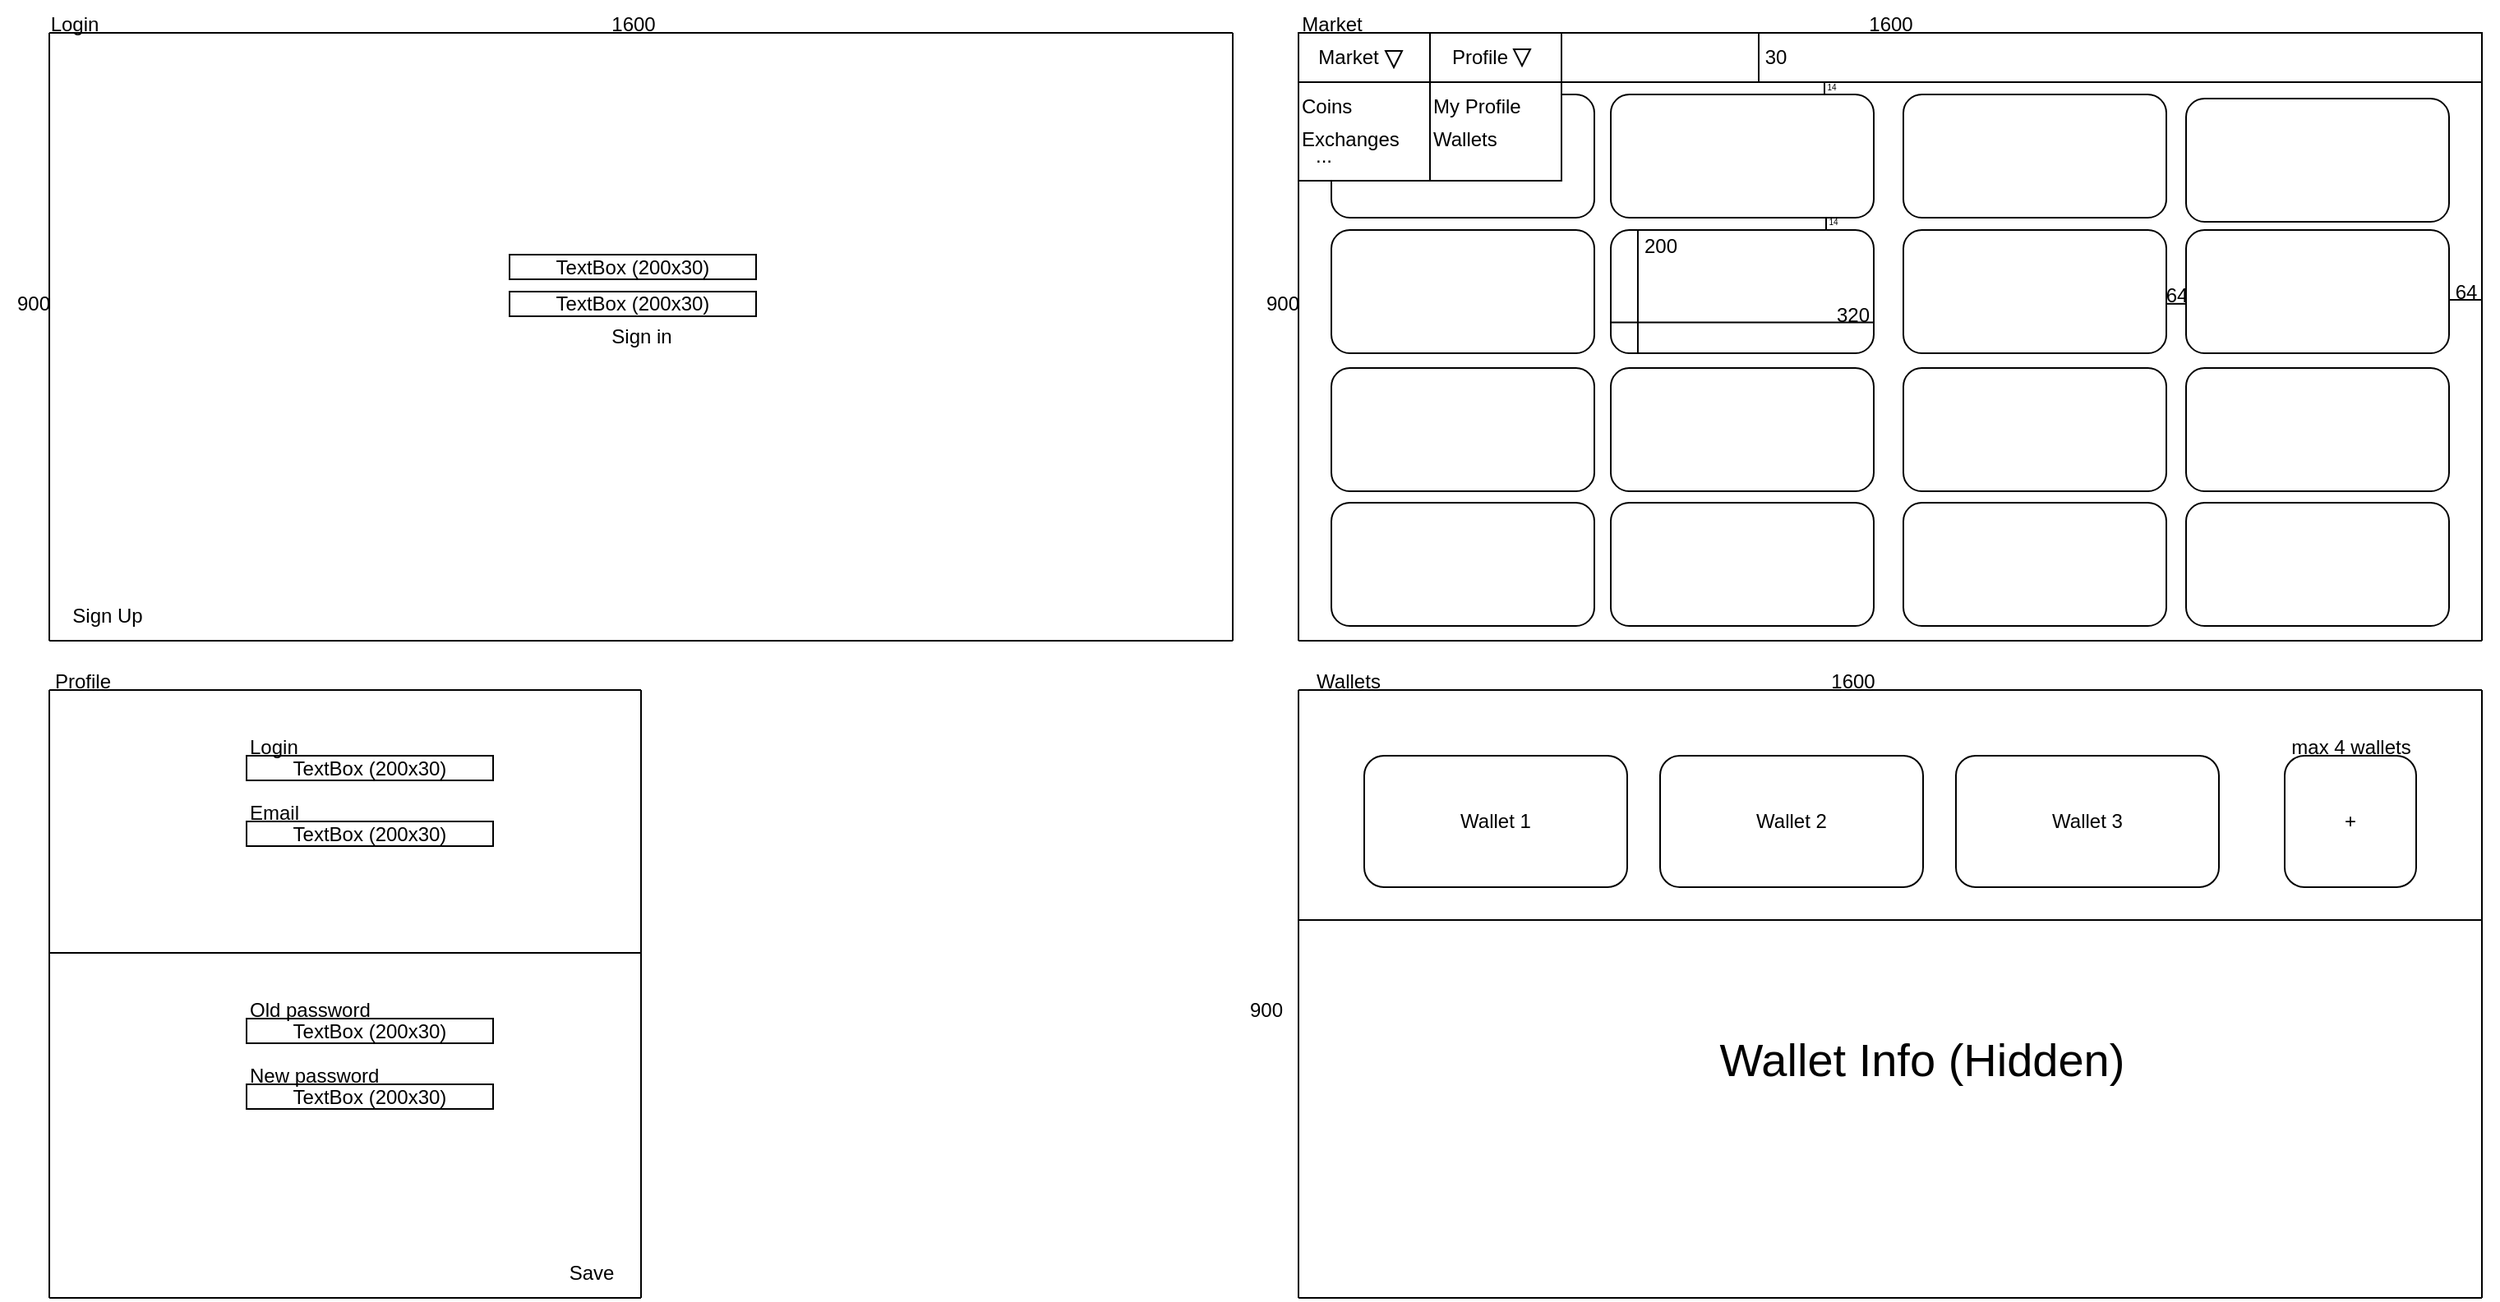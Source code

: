 <mxfile version="21.0.2" type="device"><diagram name="Страница 1" id="u4-OgJHQ7Kakas6WqFyx"><mxGraphModel dx="819" dy="432" grid="1" gridSize="10" guides="1" tooltips="1" connect="1" arrows="1" fold="1" page="1" pageScale="1" pageWidth="2336" pageHeight="1654" math="0" shadow="0"><root><mxCell id="0"/><mxCell id="1" parent="0"/><mxCell id="F4NSEFGi7sayrK1fiGAG-82" value="" style="rounded=1;whiteSpace=wrap;html=1;" vertex="1" parent="1"><mxGeometry x="820" y="77.5" width="160" height="75" as="geometry"/></mxCell><mxCell id="F4NSEFGi7sayrK1fiGAG-2" value="" style="endArrow=none;html=1;rounded=0;" edge="1" parent="1"><mxGeometry width="50" height="50" relative="1" as="geometry"><mxPoint x="40" y="40" as="sourcePoint"/><mxPoint x="760" y="40" as="targetPoint"/></mxGeometry></mxCell><mxCell id="F4NSEFGi7sayrK1fiGAG-3" value="1600" style="text;html=1;align=center;verticalAlign=middle;resizable=0;points=[];autosize=1;strokeColor=none;fillColor=none;" vertex="1" parent="1"><mxGeometry x="370" y="20" width="50" height="30" as="geometry"/></mxCell><mxCell id="F4NSEFGi7sayrK1fiGAG-4" value="" style="endArrow=none;html=1;rounded=0;" edge="1" parent="1"><mxGeometry width="50" height="50" relative="1" as="geometry"><mxPoint x="40" y="410" as="sourcePoint"/><mxPoint x="40" y="40" as="targetPoint"/></mxGeometry></mxCell><mxCell id="F4NSEFGi7sayrK1fiGAG-5" value="900" style="text;html=1;align=center;verticalAlign=middle;resizable=0;points=[];autosize=1;strokeColor=none;fillColor=none;" vertex="1" parent="1"><mxGeometry x="10" y="190" width="40" height="30" as="geometry"/></mxCell><mxCell id="F4NSEFGi7sayrK1fiGAG-6" value="" style="endArrow=none;html=1;rounded=0;" edge="1" parent="1"><mxGeometry width="50" height="50" relative="1" as="geometry"><mxPoint x="40" y="410" as="sourcePoint"/><mxPoint x="760" y="410" as="targetPoint"/></mxGeometry></mxCell><mxCell id="F4NSEFGi7sayrK1fiGAG-7" value="" style="endArrow=none;html=1;rounded=0;" edge="1" parent="1"><mxGeometry width="50" height="50" relative="1" as="geometry"><mxPoint x="760" y="410" as="sourcePoint"/><mxPoint x="760" y="40" as="targetPoint"/></mxGeometry></mxCell><mxCell id="F4NSEFGi7sayrK1fiGAG-8" value="Login" style="text;html=1;align=center;verticalAlign=middle;resizable=0;points=[];autosize=1;strokeColor=none;fillColor=none;" vertex="1" parent="1"><mxGeometry x="30" y="20" width="50" height="30" as="geometry"/></mxCell><mxCell id="F4NSEFGi7sayrK1fiGAG-9" value="TextBox (200x30)" style="rounded=0;whiteSpace=wrap;html=1;" vertex="1" parent="1"><mxGeometry x="320" y="175" width="150" height="15" as="geometry"/></mxCell><mxCell id="F4NSEFGi7sayrK1fiGAG-10" value="TextBox (200x30)" style="rounded=0;whiteSpace=wrap;html=1;" vertex="1" parent="1"><mxGeometry x="320" y="197.5" width="150" height="15" as="geometry"/></mxCell><mxCell id="F4NSEFGi7sayrK1fiGAG-11" value="Sign in" style="text;html=1;align=center;verticalAlign=middle;resizable=0;points=[];autosize=1;strokeColor=none;fillColor=none;" vertex="1" parent="1"><mxGeometry x="370" y="210" width="60" height="30" as="geometry"/></mxCell><mxCell id="F4NSEFGi7sayrK1fiGAG-12" value="Sign Up" style="text;html=1;align=center;verticalAlign=middle;resizable=0;points=[];autosize=1;strokeColor=none;fillColor=none;" vertex="1" parent="1"><mxGeometry x="40" y="380" width="70" height="30" as="geometry"/></mxCell><mxCell id="F4NSEFGi7sayrK1fiGAG-13" value="" style="endArrow=none;html=1;rounded=0;" edge="1" parent="1"><mxGeometry width="50" height="50" relative="1" as="geometry"><mxPoint x="800" y="410" as="sourcePoint"/><mxPoint x="800" y="40" as="targetPoint"/></mxGeometry></mxCell><mxCell id="F4NSEFGi7sayrK1fiGAG-14" value="" style="endArrow=none;html=1;rounded=0;" edge="1" parent="1"><mxGeometry width="50" height="50" relative="1" as="geometry"><mxPoint x="800" y="40" as="sourcePoint"/><mxPoint x="1520" y="40" as="targetPoint"/></mxGeometry></mxCell><mxCell id="F4NSEFGi7sayrK1fiGAG-15" value="" style="endArrow=none;html=1;rounded=0;" edge="1" parent="1"><mxGeometry width="50" height="50" relative="1" as="geometry"><mxPoint x="800" y="410" as="sourcePoint"/><mxPoint x="1520" y="410" as="targetPoint"/></mxGeometry></mxCell><mxCell id="F4NSEFGi7sayrK1fiGAG-16" value="" style="endArrow=none;html=1;rounded=0;" edge="1" parent="1"><mxGeometry width="50" height="50" relative="1" as="geometry"><mxPoint x="1520" y="410" as="sourcePoint"/><mxPoint x="1520" y="40" as="targetPoint"/></mxGeometry></mxCell><mxCell id="F4NSEFGi7sayrK1fiGAG-17" value="Market" style="text;html=1;align=center;verticalAlign=middle;resizable=0;points=[];autosize=1;strokeColor=none;fillColor=none;" vertex="1" parent="1"><mxGeometry x="790" y="20" width="60" height="30" as="geometry"/></mxCell><mxCell id="F4NSEFGi7sayrK1fiGAG-21" value="" style="rounded=0;whiteSpace=wrap;html=1;" vertex="1" parent="1"><mxGeometry x="800" y="40" width="720" height="30" as="geometry"/></mxCell><mxCell id="F4NSEFGi7sayrK1fiGAG-22" value="Market" style="text;html=1;align=center;verticalAlign=middle;resizable=0;points=[];autosize=1;strokeColor=none;fillColor=none;" vertex="1" parent="1"><mxGeometry x="800" y="40" width="60" height="30" as="geometry"/></mxCell><mxCell id="F4NSEFGi7sayrK1fiGAG-23" value="Profile" style="text;html=1;align=center;verticalAlign=middle;resizable=0;points=[];autosize=1;strokeColor=none;fillColor=none;" vertex="1" parent="1"><mxGeometry x="880" y="40" width="60" height="30" as="geometry"/></mxCell><mxCell id="F4NSEFGi7sayrK1fiGAG-24" value="" style="rounded=0;whiteSpace=wrap;html=1;" vertex="1" parent="1"><mxGeometry x="800" y="70" width="80" height="60" as="geometry"/></mxCell><mxCell id="F4NSEFGi7sayrK1fiGAG-25" value="" style="endArrow=none;html=1;rounded=0;" edge="1" parent="1"><mxGeometry width="50" height="50" relative="1" as="geometry"><mxPoint x="880" y="40" as="sourcePoint"/><mxPoint x="880" y="70" as="targetPoint"/></mxGeometry></mxCell><mxCell id="F4NSEFGi7sayrK1fiGAG-26" value="Coins" style="text;html=1;align=left;verticalAlign=middle;resizable=0;points=[];autosize=1;strokeColor=none;fillColor=none;" vertex="1" parent="1"><mxGeometry x="800" y="70" width="50" height="30" as="geometry"/></mxCell><mxCell id="F4NSEFGi7sayrK1fiGAG-27" value="Exchanges" style="text;html=1;align=left;verticalAlign=middle;resizable=0;points=[];autosize=1;strokeColor=none;fillColor=none;" vertex="1" parent="1"><mxGeometry x="800" y="90" width="80" height="30" as="geometry"/></mxCell><mxCell id="F4NSEFGi7sayrK1fiGAG-28" value="..." style="text;html=1;align=center;verticalAlign=middle;resizable=0;points=[];autosize=1;strokeColor=none;fillColor=none;" vertex="1" parent="1"><mxGeometry x="800" y="100" width="30" height="30" as="geometry"/></mxCell><mxCell id="F4NSEFGi7sayrK1fiGAG-29" value="" style="rounded=0;whiteSpace=wrap;html=1;" vertex="1" parent="1"><mxGeometry x="880" y="70" width="80" height="60" as="geometry"/></mxCell><mxCell id="F4NSEFGi7sayrK1fiGAG-30" value="My Profile" style="text;html=1;align=left;verticalAlign=middle;resizable=0;points=[];autosize=1;strokeColor=none;fillColor=none;" vertex="1" parent="1"><mxGeometry x="880" y="70" width="80" height="30" as="geometry"/></mxCell><mxCell id="F4NSEFGi7sayrK1fiGAG-31" value="Wallets" style="text;html=1;align=left;verticalAlign=middle;resizable=0;points=[];autosize=1;strokeColor=none;fillColor=none;" vertex="1" parent="1"><mxGeometry x="880" y="90" width="60" height="30" as="geometry"/></mxCell><mxCell id="F4NSEFGi7sayrK1fiGAG-32" value="" style="endArrow=none;html=1;rounded=0;" edge="1" parent="1"><mxGeometry width="50" height="50" relative="1" as="geometry"><mxPoint x="960" y="40" as="sourcePoint"/><mxPoint x="960" y="70" as="targetPoint"/></mxGeometry></mxCell><mxCell id="F4NSEFGi7sayrK1fiGAG-33" value="" style="triangle;whiteSpace=wrap;html=1;rotation=90;" vertex="1" parent="1"><mxGeometry x="853" y="51" width="10" height="10" as="geometry"/></mxCell><mxCell id="F4NSEFGi7sayrK1fiGAG-34" value="" style="triangle;whiteSpace=wrap;html=1;rotation=90;" vertex="1" parent="1"><mxGeometry x="931" y="50" width="10" height="10" as="geometry"/></mxCell><mxCell id="F4NSEFGi7sayrK1fiGAG-36" value="1600" style="text;html=1;align=center;verticalAlign=middle;resizable=0;points=[];autosize=1;strokeColor=none;fillColor=none;" vertex="1" parent="1"><mxGeometry x="1135" y="20" width="50" height="30" as="geometry"/></mxCell><mxCell id="F4NSEFGi7sayrK1fiGAG-38" value="900" style="text;html=1;align=center;verticalAlign=middle;resizable=0;points=[];autosize=1;strokeColor=none;fillColor=none;" vertex="1" parent="1"><mxGeometry x="770" y="190" width="40" height="30" as="geometry"/></mxCell><mxCell id="F4NSEFGi7sayrK1fiGAG-47" value="" style="rounded=1;whiteSpace=wrap;html=1;" vertex="1" parent="1"><mxGeometry x="990" y="77.5" width="160" height="75" as="geometry"/></mxCell><mxCell id="F4NSEFGi7sayrK1fiGAG-48" value="" style="rounded=1;whiteSpace=wrap;html=1;" vertex="1" parent="1"><mxGeometry x="990" y="160" width="160" height="75" as="geometry"/></mxCell><mxCell id="F4NSEFGi7sayrK1fiGAG-57" value="" style="endArrow=none;html=1;rounded=0;exitX=0;exitY=0.75;exitDx=0;exitDy=0;entryX=1;entryY=0.75;entryDx=0;entryDy=0;" edge="1" parent="1" source="F4NSEFGi7sayrK1fiGAG-48" target="F4NSEFGi7sayrK1fiGAG-48"><mxGeometry width="50" height="50" relative="1" as="geometry"><mxPoint x="1020" y="410" as="sourcePoint"/><mxPoint x="1070" y="360" as="targetPoint"/></mxGeometry></mxCell><mxCell id="F4NSEFGi7sayrK1fiGAG-58" value="320" style="text;html=1;align=center;verticalAlign=middle;resizable=0;points=[];autosize=1;strokeColor=none;fillColor=none;" vertex="1" parent="1"><mxGeometry x="1117" y="197" width="40" height="30" as="geometry"/></mxCell><mxCell id="F4NSEFGi7sayrK1fiGAG-59" value="" style="endArrow=none;html=1;rounded=0;exitX=0.103;exitY=1.005;exitDx=0;exitDy=0;entryX=0.103;entryY=0.004;entryDx=0;entryDy=0;entryPerimeter=0;exitPerimeter=0;" edge="1" parent="1" source="F4NSEFGi7sayrK1fiGAG-48" target="F4NSEFGi7sayrK1fiGAG-48"><mxGeometry width="50" height="50" relative="1" as="geometry"><mxPoint x="1010" y="310" as="sourcePoint"/><mxPoint x="1060" y="260" as="targetPoint"/></mxGeometry></mxCell><mxCell id="F4NSEFGi7sayrK1fiGAG-60" value="200" style="text;html=1;align=center;verticalAlign=middle;resizable=0;points=[];autosize=1;strokeColor=none;fillColor=none;" vertex="1" parent="1"><mxGeometry x="1000" y="155" width="40" height="30" as="geometry"/></mxCell><mxCell id="F4NSEFGi7sayrK1fiGAG-61" value="" style="endArrow=none;html=1;rounded=0;" edge="1" parent="1"><mxGeometry width="50" height="50" relative="1" as="geometry"><mxPoint x="1500" y="202.5" as="sourcePoint"/><mxPoint x="1520" y="202.5" as="targetPoint"/></mxGeometry></mxCell><mxCell id="F4NSEFGi7sayrK1fiGAG-62" value="64" style="text;html=1;align=center;verticalAlign=middle;resizable=0;points=[];autosize=1;strokeColor=none;fillColor=none;" vertex="1" parent="1"><mxGeometry x="1490" y="182.5" width="40" height="30" as="geometry"/></mxCell><mxCell id="F4NSEFGi7sayrK1fiGAG-63" value="" style="endArrow=none;html=1;rounded=0;entryX=0;entryY=0.75;entryDx=0;entryDy=0;exitX=1;exitY=0.75;exitDx=0;exitDy=0;" edge="1" parent="1"><mxGeometry width="50" height="50" relative="1" as="geometry"><mxPoint x="1328" y="204.92" as="sourcePoint"/><mxPoint x="1340" y="204.92" as="targetPoint"/></mxGeometry></mxCell><mxCell id="F4NSEFGi7sayrK1fiGAG-64" value="64" style="text;html=1;align=center;verticalAlign=middle;resizable=0;points=[];autosize=1;strokeColor=none;fillColor=none;" vertex="1" parent="1"><mxGeometry x="1314" y="185" width="40" height="30" as="geometry"/></mxCell><mxCell id="F4NSEFGi7sayrK1fiGAG-65" value="" style="rounded=1;whiteSpace=wrap;html=1;" vertex="1" parent="1"><mxGeometry x="990" y="244" width="160" height="75" as="geometry"/></mxCell><mxCell id="F4NSEFGi7sayrK1fiGAG-66" value="" style="rounded=1;whiteSpace=wrap;html=1;" vertex="1" parent="1"><mxGeometry x="990" y="326" width="160" height="75" as="geometry"/></mxCell><mxCell id="F4NSEFGi7sayrK1fiGAG-71" value="" style="rounded=1;whiteSpace=wrap;html=1;" vertex="1" parent="1"><mxGeometry x="1168" y="77.5" width="160" height="75" as="geometry"/></mxCell><mxCell id="F4NSEFGi7sayrK1fiGAG-72" value="" style="rounded=1;whiteSpace=wrap;html=1;" vertex="1" parent="1"><mxGeometry x="1340" y="80" width="160" height="75" as="geometry"/></mxCell><mxCell id="F4NSEFGi7sayrK1fiGAG-73" value="" style="rounded=1;whiteSpace=wrap;html=1;" vertex="1" parent="1"><mxGeometry x="1168" y="160" width="160" height="75" as="geometry"/></mxCell><mxCell id="F4NSEFGi7sayrK1fiGAG-74" value="" style="rounded=1;whiteSpace=wrap;html=1;" vertex="1" parent="1"><mxGeometry x="1340" y="160" width="160" height="75" as="geometry"/></mxCell><mxCell id="F4NSEFGi7sayrK1fiGAG-75" value="" style="rounded=1;whiteSpace=wrap;html=1;" vertex="1" parent="1"><mxGeometry x="1340" y="244" width="160" height="75" as="geometry"/></mxCell><mxCell id="F4NSEFGi7sayrK1fiGAG-76" value="" style="rounded=1;whiteSpace=wrap;html=1;" vertex="1" parent="1"><mxGeometry x="1168" y="244" width="160" height="75" as="geometry"/></mxCell><mxCell id="F4NSEFGi7sayrK1fiGAG-77" value="" style="rounded=1;whiteSpace=wrap;html=1;" vertex="1" parent="1"><mxGeometry x="1168" y="326" width="160" height="75" as="geometry"/></mxCell><mxCell id="F4NSEFGi7sayrK1fiGAG-78" value="" style="rounded=1;whiteSpace=wrap;html=1;" vertex="1" parent="1"><mxGeometry x="1340" y="326" width="160" height="75" as="geometry"/></mxCell><mxCell id="F4NSEFGi7sayrK1fiGAG-79" value="" style="rounded=1;whiteSpace=wrap;html=1;" vertex="1" parent="1"><mxGeometry x="820" y="326" width="160" height="75" as="geometry"/></mxCell><mxCell id="F4NSEFGi7sayrK1fiGAG-80" value="" style="rounded=1;whiteSpace=wrap;html=1;" vertex="1" parent="1"><mxGeometry x="820" y="244" width="160" height="75" as="geometry"/></mxCell><mxCell id="F4NSEFGi7sayrK1fiGAG-81" value="" style="rounded=1;whiteSpace=wrap;html=1;" vertex="1" parent="1"><mxGeometry x="820" y="160" width="160" height="75" as="geometry"/></mxCell><mxCell id="F4NSEFGi7sayrK1fiGAG-83" value="" style="endArrow=none;html=1;rounded=0;" edge="1" parent="1"><mxGeometry width="50" height="50" relative="1" as="geometry"><mxPoint x="1120" y="78" as="sourcePoint"/><mxPoint x="1120" y="70" as="targetPoint"/></mxGeometry></mxCell><mxCell id="F4NSEFGi7sayrK1fiGAG-84" value="&lt;font style=&quot;font-size: 5px;&quot;&gt;14&lt;/font&gt;" style="text;html=1;align=center;verticalAlign=middle;resizable=0;points=[];autosize=1;strokeColor=none;fillColor=none;" vertex="1" parent="1"><mxGeometry x="1109" y="56" width="30" height="30" as="geometry"/></mxCell><mxCell id="F4NSEFGi7sayrK1fiGAG-85" value="" style="endArrow=none;html=1;rounded=0;" edge="1" parent="1"><mxGeometry width="50" height="50" relative="1" as="geometry"><mxPoint x="1121" y="160" as="sourcePoint"/><mxPoint x="1121" y="152" as="targetPoint"/></mxGeometry></mxCell><mxCell id="F4NSEFGi7sayrK1fiGAG-86" value="&lt;font style=&quot;font-size: 5px;&quot;&gt;14&lt;/font&gt;" style="text;html=1;align=center;verticalAlign=middle;resizable=0;points=[];autosize=1;strokeColor=none;fillColor=none;" vertex="1" parent="1"><mxGeometry x="1110" y="138" width="30" height="30" as="geometry"/></mxCell><mxCell id="F4NSEFGi7sayrK1fiGAG-87" value="" style="endArrow=none;html=1;rounded=0;" edge="1" parent="1"><mxGeometry width="50" height="50" relative="1" as="geometry"><mxPoint x="1080" y="70" as="sourcePoint"/><mxPoint x="1080" y="40" as="targetPoint"/></mxGeometry></mxCell><mxCell id="F4NSEFGi7sayrK1fiGAG-88" value="30" style="text;html=1;align=center;verticalAlign=middle;resizable=0;points=[];autosize=1;strokeColor=none;fillColor=none;" vertex="1" parent="1"><mxGeometry x="1070" y="40" width="40" height="30" as="geometry"/></mxCell><mxCell id="F4NSEFGi7sayrK1fiGAG-90" value="" style="endArrow=none;html=1;rounded=0;" edge="1" parent="1"><mxGeometry width="50" height="50" relative="1" as="geometry"><mxPoint x="40" y="440" as="sourcePoint"/><mxPoint x="400" y="440" as="targetPoint"/></mxGeometry></mxCell><mxCell id="F4NSEFGi7sayrK1fiGAG-91" value="" style="endArrow=none;html=1;rounded=0;" edge="1" parent="1"><mxGeometry width="50" height="50" relative="1" as="geometry"><mxPoint x="40" y="810" as="sourcePoint"/><mxPoint x="40" y="440" as="targetPoint"/></mxGeometry></mxCell><mxCell id="F4NSEFGi7sayrK1fiGAG-92" value="" style="endArrow=none;html=1;rounded=0;" edge="1" parent="1"><mxGeometry width="50" height="50" relative="1" as="geometry"><mxPoint x="40" y="810" as="sourcePoint"/><mxPoint x="400" y="810" as="targetPoint"/></mxGeometry></mxCell><mxCell id="F4NSEFGi7sayrK1fiGAG-94" value="Profile" style="text;html=1;align=center;verticalAlign=middle;resizable=0;points=[];autosize=1;strokeColor=none;fillColor=none;" vertex="1" parent="1"><mxGeometry x="30" y="420" width="60" height="30" as="geometry"/></mxCell><mxCell id="F4NSEFGi7sayrK1fiGAG-104" value="TextBox (200x30)" style="rounded=0;whiteSpace=wrap;html=1;" vertex="1" parent="1"><mxGeometry x="160" y="480" width="150" height="15" as="geometry"/></mxCell><mxCell id="F4NSEFGi7sayrK1fiGAG-106" value="" style="endArrow=none;html=1;rounded=0;" edge="1" parent="1"><mxGeometry width="50" height="50" relative="1" as="geometry"><mxPoint x="400" y="810" as="sourcePoint"/><mxPoint x="400" y="440" as="targetPoint"/></mxGeometry></mxCell><mxCell id="F4NSEFGi7sayrK1fiGAG-107" value="TextBox (200x30)" style="rounded=0;whiteSpace=wrap;html=1;" vertex="1" parent="1"><mxGeometry x="160" y="520" width="150" height="15" as="geometry"/></mxCell><mxCell id="F4NSEFGi7sayrK1fiGAG-108" value="Login" style="text;html=1;align=left;verticalAlign=middle;resizable=0;points=[];autosize=1;strokeColor=none;fillColor=none;" vertex="1" parent="1"><mxGeometry x="160" y="460" width="50" height="30" as="geometry"/></mxCell><mxCell id="F4NSEFGi7sayrK1fiGAG-109" value="Email" style="text;html=1;align=left;verticalAlign=middle;resizable=0;points=[];autosize=1;strokeColor=none;fillColor=none;" vertex="1" parent="1"><mxGeometry x="160" y="500" width="50" height="30" as="geometry"/></mxCell><mxCell id="F4NSEFGi7sayrK1fiGAG-112" value="Save" style="text;html=1;strokeColor=none;fillColor=none;align=center;verticalAlign=middle;whiteSpace=wrap;rounded=0;" vertex="1" parent="1"><mxGeometry x="340" y="780" width="60" height="30" as="geometry"/></mxCell><mxCell id="F4NSEFGi7sayrK1fiGAG-116" value="TextBox (200x30)" style="rounded=0;whiteSpace=wrap;html=1;" vertex="1" parent="1"><mxGeometry x="160" y="640" width="150" height="15" as="geometry"/></mxCell><mxCell id="F4NSEFGi7sayrK1fiGAG-117" value="Old password" style="text;html=1;align=left;verticalAlign=middle;resizable=0;points=[];autosize=1;strokeColor=none;fillColor=none;" vertex="1" parent="1"><mxGeometry x="160" y="620" width="100" height="30" as="geometry"/></mxCell><mxCell id="F4NSEFGi7sayrK1fiGAG-118" value="" style="endArrow=none;html=1;rounded=0;" edge="1" parent="1"><mxGeometry width="50" height="50" relative="1" as="geometry"><mxPoint x="40" y="600" as="sourcePoint"/><mxPoint x="400" y="600" as="targetPoint"/></mxGeometry></mxCell><mxCell id="F4NSEFGi7sayrK1fiGAG-120" value="TextBox (200x30)" style="rounded=0;whiteSpace=wrap;html=1;" vertex="1" parent="1"><mxGeometry x="160" y="680" width="150" height="15" as="geometry"/></mxCell><mxCell id="F4NSEFGi7sayrK1fiGAG-121" value="New password" style="text;html=1;align=left;verticalAlign=middle;resizable=0;points=[];autosize=1;strokeColor=none;fillColor=none;" vertex="1" parent="1"><mxGeometry x="160" y="660" width="100" height="30" as="geometry"/></mxCell><mxCell id="F4NSEFGi7sayrK1fiGAG-122" value="" style="endArrow=none;html=1;rounded=0;" edge="1" parent="1"><mxGeometry width="50" height="50" relative="1" as="geometry"><mxPoint x="800" y="440" as="sourcePoint"/><mxPoint x="1520" y="440" as="targetPoint"/></mxGeometry></mxCell><mxCell id="F4NSEFGi7sayrK1fiGAG-123" value="" style="endArrow=none;html=1;rounded=0;" edge="1" parent="1"><mxGeometry width="50" height="50" relative="1" as="geometry"><mxPoint x="800" y="810" as="sourcePoint"/><mxPoint x="800" y="440" as="targetPoint"/></mxGeometry></mxCell><mxCell id="F4NSEFGi7sayrK1fiGAG-124" value="" style="endArrow=none;html=1;rounded=0;" edge="1" parent="1"><mxGeometry width="50" height="50" relative="1" as="geometry"><mxPoint x="1520" y="810" as="sourcePoint"/><mxPoint x="1520" y="440" as="targetPoint"/></mxGeometry></mxCell><mxCell id="F4NSEFGi7sayrK1fiGAG-125" value="" style="endArrow=none;html=1;rounded=0;" edge="1" parent="1"><mxGeometry width="50" height="50" relative="1" as="geometry"><mxPoint x="800" y="810" as="sourcePoint"/><mxPoint x="1520" y="810" as="targetPoint"/></mxGeometry></mxCell><mxCell id="F4NSEFGi7sayrK1fiGAG-126" value="Wallets" style="text;html=1;align=center;verticalAlign=middle;resizable=0;points=[];autosize=1;strokeColor=none;fillColor=none;" vertex="1" parent="1"><mxGeometry x="800" y="420" width="60" height="30" as="geometry"/></mxCell><mxCell id="F4NSEFGi7sayrK1fiGAG-128" value="&lt;div&gt;Wallet 1&lt;/div&gt;" style="rounded=1;whiteSpace=wrap;html=1;align=center;" vertex="1" parent="1"><mxGeometry x="840" y="480" width="160" height="80" as="geometry"/></mxCell><mxCell id="F4NSEFGi7sayrK1fiGAG-129" value="Wallet 2" style="rounded=1;whiteSpace=wrap;html=1;" vertex="1" parent="1"><mxGeometry x="1020" y="480" width="160" height="80" as="geometry"/></mxCell><mxCell id="F4NSEFGi7sayrK1fiGAG-130" value="Wallet 3" style="rounded=1;whiteSpace=wrap;html=1;" vertex="1" parent="1"><mxGeometry x="1200" y="480" width="160" height="80" as="geometry"/></mxCell><mxCell id="F4NSEFGi7sayrK1fiGAG-131" value="+" style="rounded=1;whiteSpace=wrap;html=1;" vertex="1" parent="1"><mxGeometry x="1400" y="480" width="80" height="80" as="geometry"/></mxCell><mxCell id="F4NSEFGi7sayrK1fiGAG-134" value="" style="endArrow=none;html=1;rounded=0;" edge="1" parent="1"><mxGeometry width="50" height="50" relative="1" as="geometry"><mxPoint x="800" y="580" as="sourcePoint"/><mxPoint x="1520" y="580" as="targetPoint"/></mxGeometry></mxCell><mxCell id="F4NSEFGi7sayrK1fiGAG-135" value="&lt;font style=&quot;font-size: 28px;&quot;&gt;Wallet Info (Hidden)&lt;/font&gt;" style="text;html=1;align=center;verticalAlign=middle;resizable=0;points=[];autosize=1;strokeColor=none;fillColor=none;" vertex="1" parent="1"><mxGeometry x="1044" y="640" width="270" height="50" as="geometry"/></mxCell><mxCell id="F4NSEFGi7sayrK1fiGAG-136" value="900" style="text;html=1;align=center;verticalAlign=middle;resizable=0;points=[];autosize=1;strokeColor=none;fillColor=none;" vertex="1" parent="1"><mxGeometry x="760" y="620" width="40" height="30" as="geometry"/></mxCell><mxCell id="F4NSEFGi7sayrK1fiGAG-137" value="1600" style="text;html=1;align=center;verticalAlign=middle;resizable=0;points=[];autosize=1;strokeColor=none;fillColor=none;" vertex="1" parent="1"><mxGeometry x="1112" y="420" width="50" height="30" as="geometry"/></mxCell><mxCell id="F4NSEFGi7sayrK1fiGAG-138" value="max 4 wallets" style="text;html=1;align=center;verticalAlign=middle;resizable=0;points=[];autosize=1;strokeColor=none;fillColor=none;" vertex="1" parent="1"><mxGeometry x="1390" y="460" width="100" height="30" as="geometry"/></mxCell></root></mxGraphModel></diagram></mxfile>